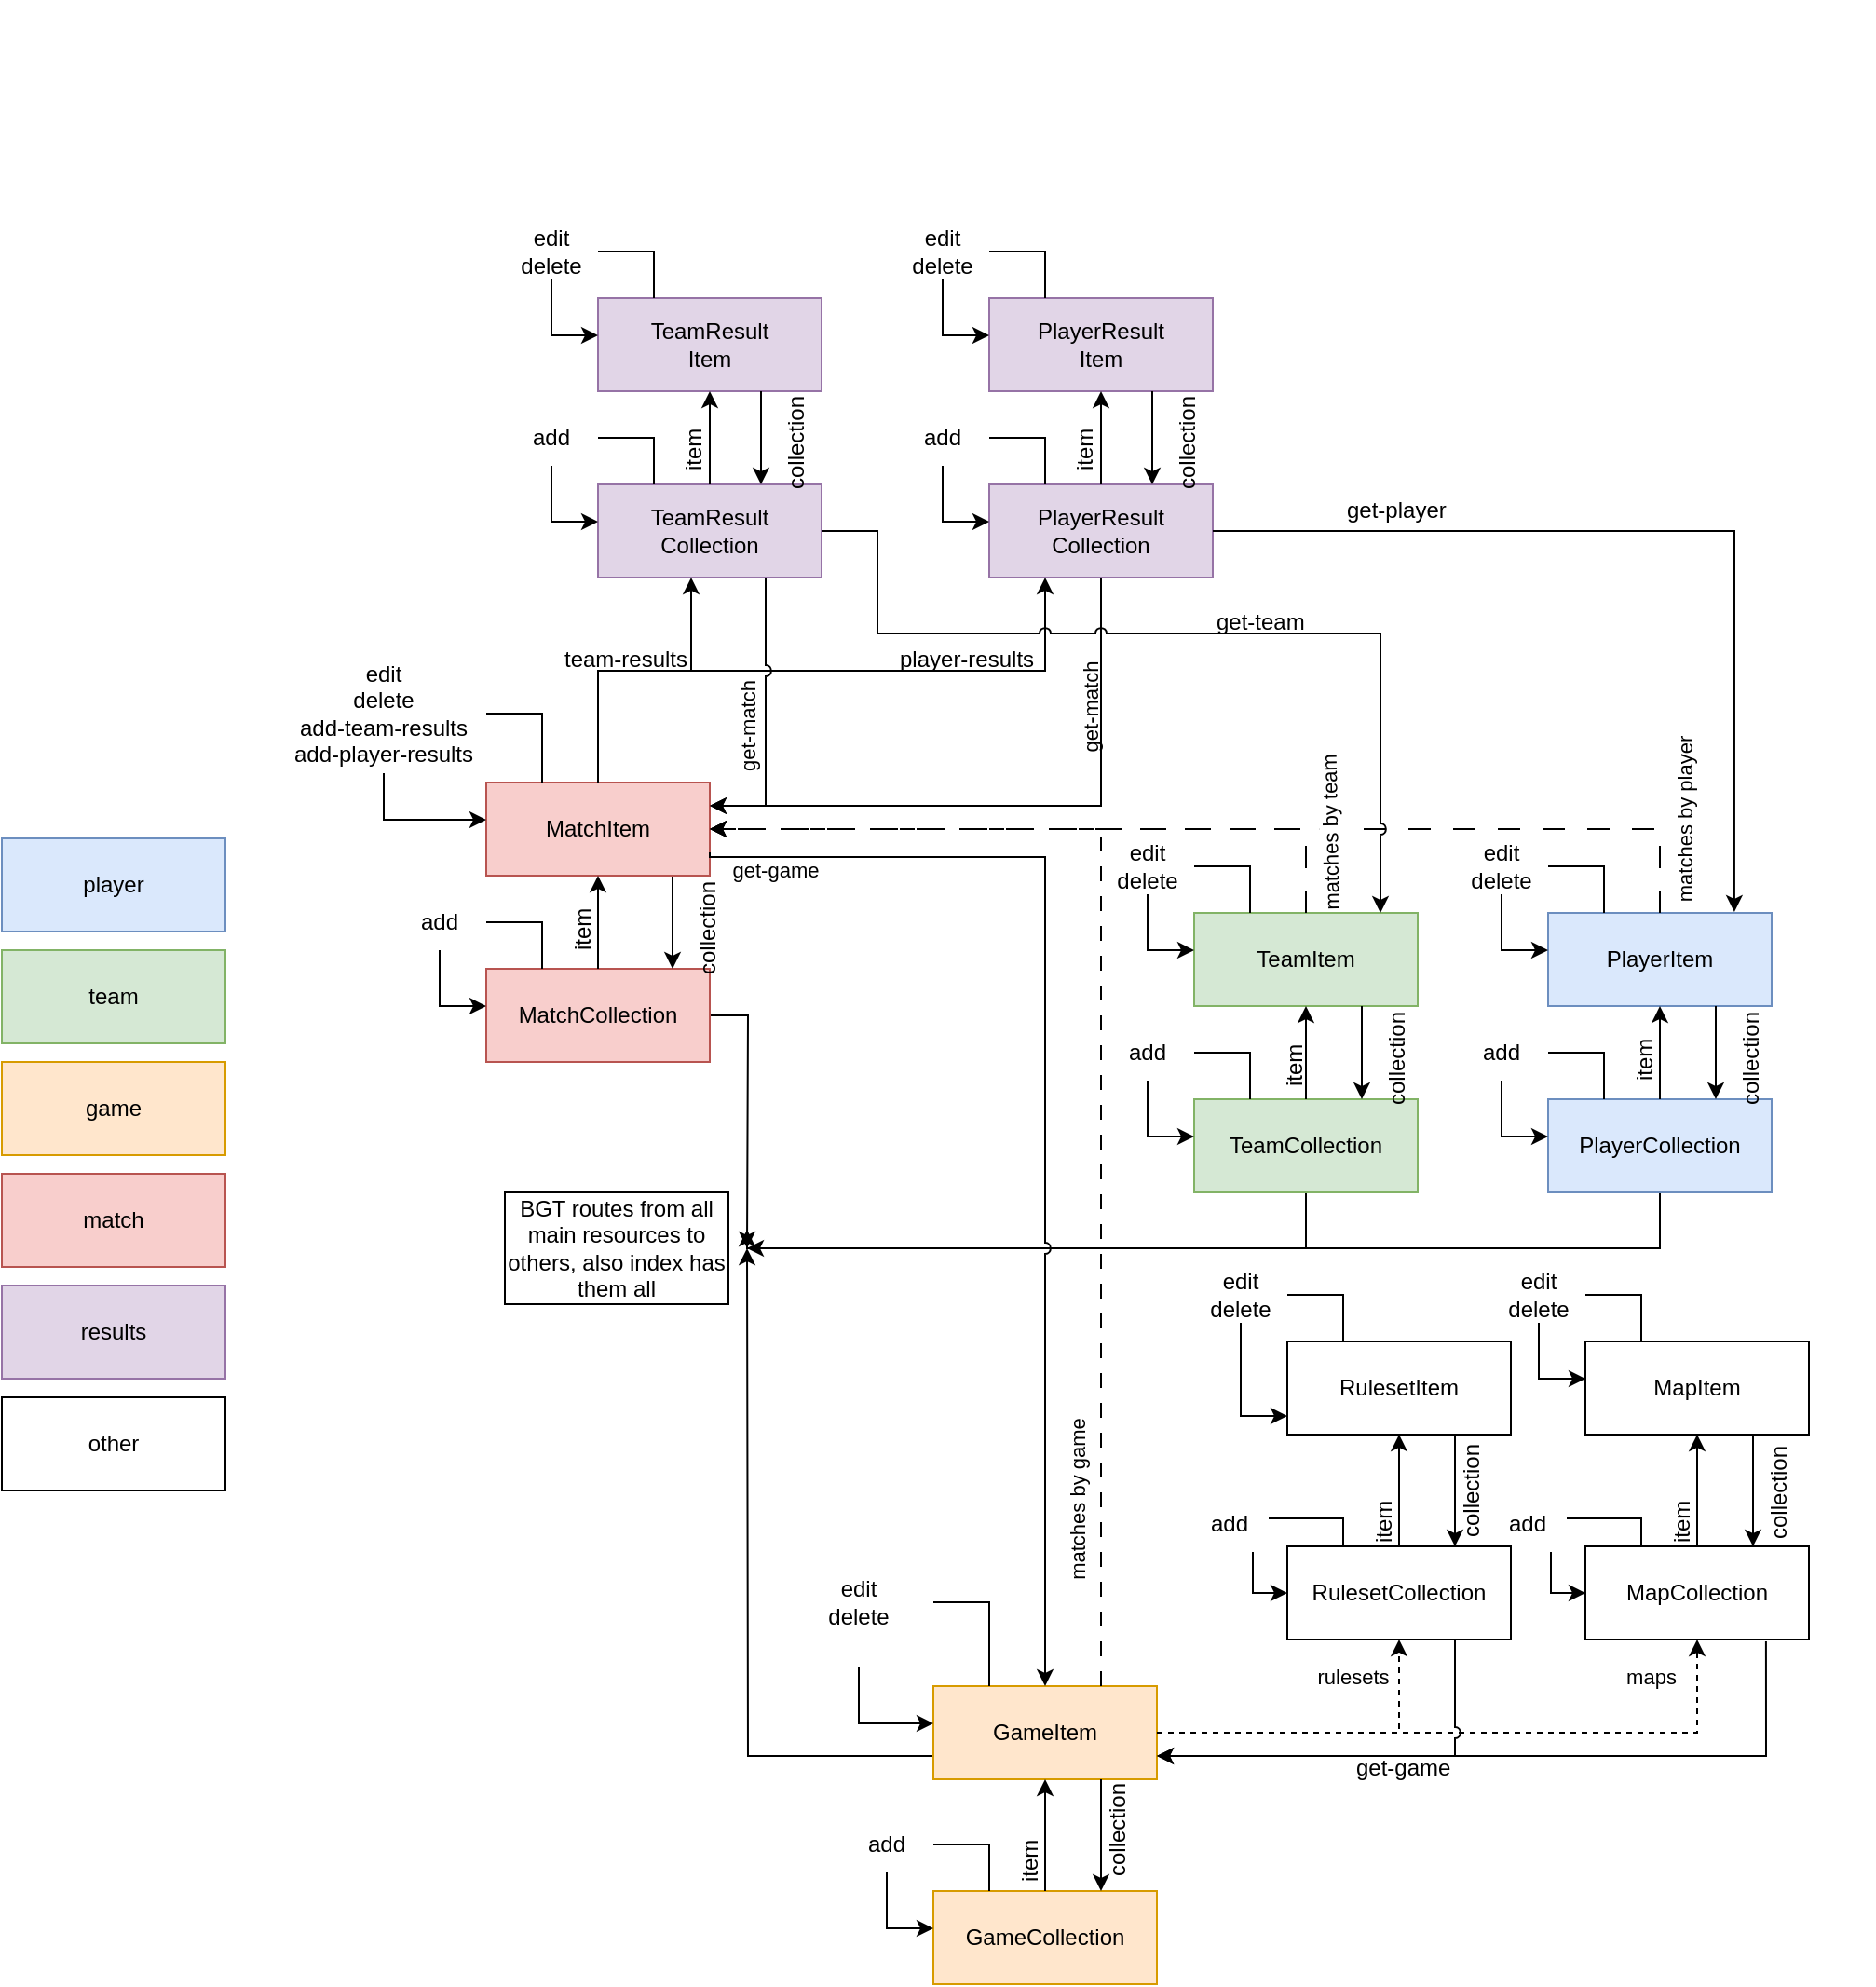 <mxfile version="21.1.1" type="github">
  <diagram name="Page-1" id="58cdce13-f638-feb5-8d6f-7d28b1aa9fa0">
    <mxGraphModel dx="1434" dy="1604" grid="1" gridSize="10" guides="1" tooltips="1" connect="1" arrows="1" fold="1" page="1" pageScale="1" pageWidth="1100" pageHeight="850" background="none" math="0" shadow="0">
      <root>
        <mxCell id="0" />
        <mxCell id="1" parent="0" />
        <mxCell id="dXTx0Du7Se45ZJ5eSAot-1" value="player" style="rounded=0;whiteSpace=wrap;html=1;fillColor=#dae8fc;strokeColor=#6c8ebf;" parent="1" vertex="1">
          <mxGeometry x="40" y="40" width="120" height="50" as="geometry" />
        </mxCell>
        <mxCell id="dXTx0Du7Se45ZJ5eSAot-2" value="team" style="rounded=0;whiteSpace=wrap;html=1;fillColor=#d5e8d4;strokeColor=#82b366;" parent="1" vertex="1">
          <mxGeometry x="40" y="100" width="120" height="50" as="geometry" />
        </mxCell>
        <mxCell id="dXTx0Du7Se45ZJ5eSAot-3" value="match" style="rounded=0;whiteSpace=wrap;html=1;fillColor=#f8cecc;strokeColor=#b85450;" parent="1" vertex="1">
          <mxGeometry x="40" y="220" width="120" height="50" as="geometry" />
        </mxCell>
        <mxCell id="dXTx0Du7Se45ZJ5eSAot-4" value="game" style="rounded=0;whiteSpace=wrap;html=1;fillColor=#ffe6cc;strokeColor=#d79b00;" parent="1" vertex="1">
          <mxGeometry x="40" y="160" width="120" height="50" as="geometry" />
        </mxCell>
        <mxCell id="dXTx0Du7Se45ZJ5eSAot-5" value="results" style="rounded=0;whiteSpace=wrap;html=1;fillColor=#e1d5e7;strokeColor=#9673a6;" parent="1" vertex="1">
          <mxGeometry x="40" y="280" width="120" height="50" as="geometry" />
        </mxCell>
        <mxCell id="sAuv1rMniGw2Tb26CjWJ-1" value="" style="group" parent="1" vertex="1" connectable="0">
          <mxGeometry x="490" y="565" width="200" height="90" as="geometry" />
        </mxCell>
        <mxCell id="dXTx0Du7Se45ZJ5eSAot-6" value="GameCollection" style="rounded=0;whiteSpace=wrap;html=1;fillColor=#ffe6cc;strokeColor=#d79b00;" parent="sAuv1rMniGw2Tb26CjWJ-1" vertex="1">
          <mxGeometry x="50" y="40" width="120" height="50" as="geometry" />
        </mxCell>
        <mxCell id="dXTx0Du7Se45ZJ5eSAot-12" value="" style="edgeStyle=orthogonalEdgeStyle;rounded=0;orthogonalLoop=1;jettySize=auto;html=1;exitX=0.5;exitY=1;exitDx=0;exitDy=0;" parent="sAuv1rMniGw2Tb26CjWJ-1" source="dXTx0Du7Se45ZJ5eSAot-7" edge="1">
          <mxGeometry relative="1" as="geometry">
            <mxPoint x="50" y="60" as="targetPoint" />
            <Array as="points">
              <mxPoint x="30" y="60" />
              <mxPoint x="50" y="60" />
            </Array>
          </mxGeometry>
        </mxCell>
        <mxCell id="dXTx0Du7Se45ZJ5eSAot-7" value="add" style="rounded=0;whiteSpace=wrap;html=1;fillColor=none;strokeColor=none;" parent="sAuv1rMniGw2Tb26CjWJ-1" vertex="1">
          <mxGeometry width="50" height="30" as="geometry" />
        </mxCell>
        <mxCell id="dXTx0Du7Se45ZJ5eSAot-11" style="edgeStyle=orthogonalEdgeStyle;rounded=0;orthogonalLoop=1;jettySize=auto;html=1;exitX=0.25;exitY=0;exitDx=0;exitDy=0;entryX=1;entryY=0.5;entryDx=0;entryDy=0;strokeColor=none;" parent="sAuv1rMniGw2Tb26CjWJ-1" source="dXTx0Du7Se45ZJ5eSAot-6" target="dXTx0Du7Se45ZJ5eSAot-7" edge="1">
          <mxGeometry relative="1" as="geometry">
            <Array as="points">
              <mxPoint x="80" y="10" />
            </Array>
          </mxGeometry>
        </mxCell>
        <mxCell id="dXTx0Du7Se45ZJ5eSAot-14" style="edgeStyle=orthogonalEdgeStyle;rounded=0;orthogonalLoop=1;jettySize=auto;html=1;exitX=0.25;exitY=0;exitDx=0;exitDy=0;entryX=1;entryY=0.5;entryDx=0;entryDy=0;endSize=6;targetPerimeterSpacing=0;endArrow=none;endFill=0;" parent="sAuv1rMniGw2Tb26CjWJ-1" source="dXTx0Du7Se45ZJ5eSAot-6" target="dXTx0Du7Se45ZJ5eSAot-7" edge="1">
          <mxGeometry relative="1" as="geometry">
            <Array as="points">
              <mxPoint x="80" y="15" />
            </Array>
          </mxGeometry>
        </mxCell>
        <mxCell id="O9CNpIonh1CnS6gHtvle-133" value="&lt;div&gt;item&lt;/div&gt;&lt;div&gt;&lt;br&gt;&lt;/div&gt;" style="text;whiteSpace=wrap;html=1;rotation=-90;" parent="sAuv1rMniGw2Tb26CjWJ-1" vertex="1">
          <mxGeometry x="80" y="10" width="35" height="20" as="geometry" />
        </mxCell>
        <mxCell id="O9CNpIonh1CnS6gHtvle-134" value="collection" style="text;whiteSpace=wrap;html=1;rotation=-90;" parent="sAuv1rMniGw2Tb26CjWJ-1" vertex="1">
          <mxGeometry x="110" y="-31" width="90" height="40" as="geometry" />
        </mxCell>
        <mxCell id="sAuv1rMniGw2Tb26CjWJ-3" value="" style="group" parent="1" vertex="1" connectable="0">
          <mxGeometry x="820" y="140" width="170" height="90" as="geometry" />
        </mxCell>
        <mxCell id="xjamWWdNUl-vWAzStR9M-14" style="edgeStyle=orthogonalEdgeStyle;rounded=0;orthogonalLoop=1;jettySize=auto;html=1;" edge="1" parent="sAuv1rMniGw2Tb26CjWJ-3" source="sAuv1rMniGw2Tb26CjWJ-4">
          <mxGeometry relative="1" as="geometry">
            <mxPoint x="-380" y="110" as="targetPoint" />
            <Array as="points">
              <mxPoint x="110" y="120" />
              <mxPoint x="-380" y="120" />
            </Array>
          </mxGeometry>
        </mxCell>
        <mxCell id="sAuv1rMniGw2Tb26CjWJ-4" value="PlayerCollection" style="rounded=0;whiteSpace=wrap;html=1;fillColor=#dae8fc;strokeColor=#6c8ebf;" parent="sAuv1rMniGw2Tb26CjWJ-3" vertex="1">
          <mxGeometry x="50" y="40" width="120" height="50" as="geometry" />
        </mxCell>
        <mxCell id="sAuv1rMniGw2Tb26CjWJ-5" value="" style="edgeStyle=orthogonalEdgeStyle;rounded=0;orthogonalLoop=1;jettySize=auto;html=1;exitX=0.5;exitY=1;exitDx=0;exitDy=0;" parent="sAuv1rMniGw2Tb26CjWJ-3" source="sAuv1rMniGw2Tb26CjWJ-6" edge="1">
          <mxGeometry relative="1" as="geometry">
            <mxPoint x="50" y="60" as="targetPoint" />
            <Array as="points">
              <mxPoint x="30" y="60" />
              <mxPoint x="50" y="60" />
            </Array>
          </mxGeometry>
        </mxCell>
        <mxCell id="sAuv1rMniGw2Tb26CjWJ-6" value="add" style="rounded=0;whiteSpace=wrap;html=1;fillColor=none;strokeColor=none;" parent="sAuv1rMniGw2Tb26CjWJ-3" vertex="1">
          <mxGeometry width="50" height="30" as="geometry" />
        </mxCell>
        <mxCell id="sAuv1rMniGw2Tb26CjWJ-7" style="edgeStyle=orthogonalEdgeStyle;rounded=0;orthogonalLoop=1;jettySize=auto;html=1;exitX=0.25;exitY=0;exitDx=0;exitDy=0;entryX=1;entryY=0.5;entryDx=0;entryDy=0;strokeColor=none;" parent="sAuv1rMniGw2Tb26CjWJ-3" source="sAuv1rMniGw2Tb26CjWJ-4" target="sAuv1rMniGw2Tb26CjWJ-6" edge="1">
          <mxGeometry relative="1" as="geometry">
            <Array as="points">
              <mxPoint x="80" y="10" />
            </Array>
          </mxGeometry>
        </mxCell>
        <mxCell id="sAuv1rMniGw2Tb26CjWJ-8" style="edgeStyle=orthogonalEdgeStyle;rounded=0;orthogonalLoop=1;jettySize=auto;html=1;exitX=0.25;exitY=0;exitDx=0;exitDy=0;entryX=1;entryY=0.5;entryDx=0;entryDy=0;endSize=6;targetPerimeterSpacing=0;endArrow=none;endFill=0;" parent="sAuv1rMniGw2Tb26CjWJ-3" source="sAuv1rMniGw2Tb26CjWJ-4" target="sAuv1rMniGw2Tb26CjWJ-6" edge="1">
          <mxGeometry relative="1" as="geometry">
            <Array as="points">
              <mxPoint x="80" y="15" />
            </Array>
          </mxGeometry>
        </mxCell>
        <mxCell id="O9CNpIonh1CnS6gHtvle-96" value="&lt;div&gt;item&lt;/div&gt;&lt;div&gt;&lt;br&gt;&lt;/div&gt;" style="text;whiteSpace=wrap;html=1;rotation=-90;" parent="sAuv1rMniGw2Tb26CjWJ-3" vertex="1">
          <mxGeometry x="80" y="5" width="35" height="20" as="geometry" />
        </mxCell>
        <mxCell id="sAuv1rMniGw2Tb26CjWJ-9" value="" style="group" parent="1" vertex="1" connectable="0">
          <mxGeometry x="630" y="140" width="170" height="90" as="geometry" />
        </mxCell>
        <mxCell id="xjamWWdNUl-vWAzStR9M-15" style="edgeStyle=orthogonalEdgeStyle;rounded=0;orthogonalLoop=1;jettySize=auto;html=1;" edge="1" parent="sAuv1rMniGw2Tb26CjWJ-9" source="sAuv1rMniGw2Tb26CjWJ-10">
          <mxGeometry relative="1" as="geometry">
            <mxPoint x="-190" y="120" as="targetPoint" />
            <Array as="points">
              <mxPoint x="110" y="120" />
            </Array>
          </mxGeometry>
        </mxCell>
        <mxCell id="sAuv1rMniGw2Tb26CjWJ-10" value="TeamCollection" style="rounded=0;whiteSpace=wrap;html=1;fillColor=#d5e8d4;strokeColor=#82b366;" parent="sAuv1rMniGw2Tb26CjWJ-9" vertex="1">
          <mxGeometry x="50" y="40" width="120" height="50" as="geometry" />
        </mxCell>
        <mxCell id="sAuv1rMniGw2Tb26CjWJ-11" value="" style="edgeStyle=orthogonalEdgeStyle;rounded=0;orthogonalLoop=1;jettySize=auto;html=1;exitX=0.5;exitY=1;exitDx=0;exitDy=0;" parent="sAuv1rMniGw2Tb26CjWJ-9" source="sAuv1rMniGw2Tb26CjWJ-12" edge="1">
          <mxGeometry relative="1" as="geometry">
            <mxPoint x="50" y="60" as="targetPoint" />
            <Array as="points">
              <mxPoint x="30" y="60" />
              <mxPoint x="50" y="60" />
            </Array>
          </mxGeometry>
        </mxCell>
        <mxCell id="sAuv1rMniGw2Tb26CjWJ-12" value="add" style="rounded=0;whiteSpace=wrap;html=1;fillColor=none;strokeColor=none;" parent="sAuv1rMniGw2Tb26CjWJ-9" vertex="1">
          <mxGeometry width="50" height="30" as="geometry" />
        </mxCell>
        <mxCell id="sAuv1rMniGw2Tb26CjWJ-13" style="edgeStyle=orthogonalEdgeStyle;rounded=0;orthogonalLoop=1;jettySize=auto;html=1;exitX=0.25;exitY=0;exitDx=0;exitDy=0;entryX=1;entryY=0.5;entryDx=0;entryDy=0;strokeColor=none;" parent="sAuv1rMniGw2Tb26CjWJ-9" source="sAuv1rMniGw2Tb26CjWJ-10" target="sAuv1rMniGw2Tb26CjWJ-12" edge="1">
          <mxGeometry relative="1" as="geometry">
            <Array as="points">
              <mxPoint x="80" y="10" />
            </Array>
          </mxGeometry>
        </mxCell>
        <mxCell id="sAuv1rMniGw2Tb26CjWJ-14" style="edgeStyle=orthogonalEdgeStyle;rounded=0;orthogonalLoop=1;jettySize=auto;html=1;exitX=0.25;exitY=0;exitDx=0;exitDy=0;entryX=1;entryY=0.5;entryDx=0;entryDy=0;endSize=6;targetPerimeterSpacing=0;endArrow=none;endFill=0;" parent="sAuv1rMniGw2Tb26CjWJ-9" source="sAuv1rMniGw2Tb26CjWJ-10" target="sAuv1rMniGw2Tb26CjWJ-12" edge="1">
          <mxGeometry relative="1" as="geometry">
            <Array as="points">
              <mxPoint x="80" y="15" />
            </Array>
          </mxGeometry>
        </mxCell>
        <mxCell id="O9CNpIonh1CnS6gHtvle-95" value="&lt;div&gt;item&lt;/div&gt;&lt;div&gt;&lt;br&gt;&lt;/div&gt;" style="text;whiteSpace=wrap;html=1;rotation=-90;" parent="sAuv1rMniGw2Tb26CjWJ-9" vertex="1">
          <mxGeometry x="82.5" y="7.5" width="35" height="20" as="geometry" />
        </mxCell>
        <mxCell id="sAuv1rMniGw2Tb26CjWJ-15" value="" style="group" parent="1" vertex="1" connectable="0">
          <mxGeometry x="490" y="455" width="170" height="90" as="geometry" />
        </mxCell>
        <mxCell id="xjamWWdNUl-vWAzStR9M-16" style="edgeStyle=orthogonalEdgeStyle;rounded=0;orthogonalLoop=1;jettySize=auto;html=1;exitX=0;exitY=0.75;exitDx=0;exitDy=0;" edge="1" parent="sAuv1rMniGw2Tb26CjWJ-15" source="sAuv1rMniGw2Tb26CjWJ-16">
          <mxGeometry relative="1" as="geometry">
            <mxPoint x="-50" y="-195" as="targetPoint" />
          </mxGeometry>
        </mxCell>
        <mxCell id="sAuv1rMniGw2Tb26CjWJ-16" value="GameItem" style="rounded=0;whiteSpace=wrap;html=1;fillColor=#ffe6cc;strokeColor=#d79b00;" parent="sAuv1rMniGw2Tb26CjWJ-15" vertex="1">
          <mxGeometry x="50" y="40" width="120" height="50" as="geometry" />
        </mxCell>
        <mxCell id="sAuv1rMniGw2Tb26CjWJ-17" value="" style="edgeStyle=orthogonalEdgeStyle;rounded=0;orthogonalLoop=1;jettySize=auto;html=1;exitX=0.5;exitY=1;exitDx=0;exitDy=0;" parent="sAuv1rMniGw2Tb26CjWJ-15" source="sAuv1rMniGw2Tb26CjWJ-18" edge="1">
          <mxGeometry relative="1" as="geometry">
            <mxPoint x="50" y="60" as="targetPoint" />
            <Array as="points">
              <mxPoint x="30" y="60" />
              <mxPoint x="50" y="60" />
            </Array>
          </mxGeometry>
        </mxCell>
        <mxCell id="sAuv1rMniGw2Tb26CjWJ-18" value="&lt;div&gt;edit&lt;/div&gt;&lt;div&gt;delete&lt;/div&gt;" style="rounded=0;whiteSpace=wrap;html=1;fillColor=none;strokeColor=none;" parent="sAuv1rMniGw2Tb26CjWJ-15" vertex="1">
          <mxGeometry x="-30" y="-40" width="80" height="70" as="geometry" />
        </mxCell>
        <mxCell id="sAuv1rMniGw2Tb26CjWJ-19" style="edgeStyle=orthogonalEdgeStyle;rounded=0;orthogonalLoop=1;jettySize=auto;html=1;exitX=0.25;exitY=0;exitDx=0;exitDy=0;entryX=1;entryY=0.5;entryDx=0;entryDy=0;strokeColor=none;" parent="sAuv1rMniGw2Tb26CjWJ-15" source="sAuv1rMniGw2Tb26CjWJ-16" target="sAuv1rMniGw2Tb26CjWJ-18" edge="1">
          <mxGeometry relative="1" as="geometry">
            <Array as="points">
              <mxPoint x="80" y="10" />
            </Array>
          </mxGeometry>
        </mxCell>
        <mxCell id="sAuv1rMniGw2Tb26CjWJ-20" style="edgeStyle=orthogonalEdgeStyle;rounded=0;orthogonalLoop=1;jettySize=auto;html=1;exitX=0.25;exitY=0;exitDx=0;exitDy=0;entryX=1;entryY=0.5;entryDx=0;entryDy=0;endSize=6;targetPerimeterSpacing=0;endArrow=none;endFill=0;" parent="sAuv1rMniGw2Tb26CjWJ-15" source="sAuv1rMniGw2Tb26CjWJ-16" target="sAuv1rMniGw2Tb26CjWJ-18" edge="1">
          <mxGeometry relative="1" as="geometry">
            <Array as="points">
              <mxPoint x="80" y="-5" />
            </Array>
          </mxGeometry>
        </mxCell>
        <mxCell id="sAuv1rMniGw2Tb26CjWJ-21" style="edgeStyle=orthogonalEdgeStyle;rounded=0;orthogonalLoop=1;jettySize=auto;html=1;" parent="1" source="dXTx0Du7Se45ZJ5eSAot-6" target="sAuv1rMniGw2Tb26CjWJ-16" edge="1">
          <mxGeometry relative="1" as="geometry" />
        </mxCell>
        <mxCell id="sAuv1rMniGw2Tb26CjWJ-22" value="" style="group" parent="1" vertex="1" connectable="0">
          <mxGeometry x="820" y="40" width="170" height="90" as="geometry" />
        </mxCell>
        <mxCell id="sAuv1rMniGw2Tb26CjWJ-23" value="&lt;div&gt;PlayerItem&lt;/div&gt;" style="rounded=0;whiteSpace=wrap;html=1;fillColor=#dae8fc;strokeColor=#6c8ebf;" parent="sAuv1rMniGw2Tb26CjWJ-22" vertex="1">
          <mxGeometry x="50" y="40" width="120" height="50" as="geometry" />
        </mxCell>
        <mxCell id="sAuv1rMniGw2Tb26CjWJ-24" value="" style="edgeStyle=orthogonalEdgeStyle;rounded=0;orthogonalLoop=1;jettySize=auto;html=1;exitX=0.5;exitY=1;exitDx=0;exitDy=0;" parent="sAuv1rMniGw2Tb26CjWJ-22" source="sAuv1rMniGw2Tb26CjWJ-25" edge="1">
          <mxGeometry relative="1" as="geometry">
            <mxPoint x="50" y="60" as="targetPoint" />
            <Array as="points">
              <mxPoint x="30" y="60" />
              <mxPoint x="50" y="60" />
            </Array>
          </mxGeometry>
        </mxCell>
        <mxCell id="sAuv1rMniGw2Tb26CjWJ-25" value="&lt;div&gt;edit&lt;/div&gt;&lt;div&gt;delete&lt;br&gt;&lt;/div&gt;" style="rounded=0;whiteSpace=wrap;html=1;fillColor=none;strokeColor=none;" parent="sAuv1rMniGw2Tb26CjWJ-22" vertex="1">
          <mxGeometry width="50" height="30" as="geometry" />
        </mxCell>
        <mxCell id="sAuv1rMniGw2Tb26CjWJ-26" style="edgeStyle=orthogonalEdgeStyle;rounded=0;orthogonalLoop=1;jettySize=auto;html=1;exitX=0.25;exitY=0;exitDx=0;exitDy=0;entryX=1;entryY=0.5;entryDx=0;entryDy=0;strokeColor=none;" parent="sAuv1rMniGw2Tb26CjWJ-22" source="sAuv1rMniGw2Tb26CjWJ-23" target="sAuv1rMniGw2Tb26CjWJ-25" edge="1">
          <mxGeometry relative="1" as="geometry">
            <Array as="points">
              <mxPoint x="80" y="10" />
            </Array>
          </mxGeometry>
        </mxCell>
        <mxCell id="sAuv1rMniGw2Tb26CjWJ-27" style="edgeStyle=orthogonalEdgeStyle;rounded=0;orthogonalLoop=1;jettySize=auto;html=1;exitX=0.25;exitY=0;exitDx=0;exitDy=0;entryX=1;entryY=0.5;entryDx=0;entryDy=0;endSize=6;targetPerimeterSpacing=0;endArrow=none;endFill=0;" parent="sAuv1rMniGw2Tb26CjWJ-22" source="sAuv1rMniGw2Tb26CjWJ-23" target="sAuv1rMniGw2Tb26CjWJ-25" edge="1">
          <mxGeometry relative="1" as="geometry">
            <Array as="points">
              <mxPoint x="80" y="15" />
            </Array>
          </mxGeometry>
        </mxCell>
        <mxCell id="sAuv1rMniGw2Tb26CjWJ-28" style="edgeStyle=orthogonalEdgeStyle;rounded=0;orthogonalLoop=1;jettySize=auto;html=1;entryX=0.5;entryY=1;entryDx=0;entryDy=0;" parent="1" source="sAuv1rMniGw2Tb26CjWJ-4" target="sAuv1rMniGw2Tb26CjWJ-23" edge="1">
          <mxGeometry relative="1" as="geometry" />
        </mxCell>
        <mxCell id="sAuv1rMniGw2Tb26CjWJ-29" value="other" style="rounded=0;whiteSpace=wrap;html=1;" parent="1" vertex="1">
          <mxGeometry x="40" y="340" width="120" height="50" as="geometry" />
        </mxCell>
        <mxCell id="sAuv1rMniGw2Tb26CjWJ-30" value="" style="group" parent="1" vertex="1" connectable="0">
          <mxGeometry x="630" y="40" width="170" height="90" as="geometry" />
        </mxCell>
        <mxCell id="sAuv1rMniGw2Tb26CjWJ-31" value="&lt;div&gt;TeamItem&lt;/div&gt;" style="rounded=0;whiteSpace=wrap;html=1;fillColor=#d5e8d4;strokeColor=#82b366;" parent="sAuv1rMniGw2Tb26CjWJ-30" vertex="1">
          <mxGeometry x="50" y="40" width="120" height="50" as="geometry" />
        </mxCell>
        <mxCell id="sAuv1rMniGw2Tb26CjWJ-32" value="" style="edgeStyle=orthogonalEdgeStyle;rounded=0;orthogonalLoop=1;jettySize=auto;html=1;exitX=0.5;exitY=1;exitDx=0;exitDy=0;" parent="sAuv1rMniGw2Tb26CjWJ-30" source="sAuv1rMniGw2Tb26CjWJ-33" edge="1">
          <mxGeometry relative="1" as="geometry">
            <mxPoint x="50" y="60" as="targetPoint" />
            <Array as="points">
              <mxPoint x="30" y="60" />
              <mxPoint x="50" y="60" />
            </Array>
          </mxGeometry>
        </mxCell>
        <mxCell id="sAuv1rMniGw2Tb26CjWJ-33" value="&lt;div&gt;edit&lt;/div&gt;&lt;div&gt;delete&lt;br&gt;&lt;/div&gt;" style="rounded=0;whiteSpace=wrap;html=1;fillColor=none;strokeColor=none;" parent="sAuv1rMniGw2Tb26CjWJ-30" vertex="1">
          <mxGeometry width="50" height="30" as="geometry" />
        </mxCell>
        <mxCell id="sAuv1rMniGw2Tb26CjWJ-34" style="edgeStyle=orthogonalEdgeStyle;rounded=0;orthogonalLoop=1;jettySize=auto;html=1;exitX=0.25;exitY=0;exitDx=0;exitDy=0;entryX=1;entryY=0.5;entryDx=0;entryDy=0;strokeColor=none;" parent="sAuv1rMniGw2Tb26CjWJ-30" source="sAuv1rMniGw2Tb26CjWJ-31" target="sAuv1rMniGw2Tb26CjWJ-33" edge="1">
          <mxGeometry relative="1" as="geometry">
            <Array as="points">
              <mxPoint x="80" y="10" />
            </Array>
          </mxGeometry>
        </mxCell>
        <mxCell id="sAuv1rMniGw2Tb26CjWJ-35" style="edgeStyle=orthogonalEdgeStyle;rounded=0;orthogonalLoop=1;jettySize=auto;html=1;exitX=0.25;exitY=0;exitDx=0;exitDy=0;entryX=1;entryY=0.5;entryDx=0;entryDy=0;endSize=6;targetPerimeterSpacing=0;endArrow=none;endFill=0;" parent="sAuv1rMniGw2Tb26CjWJ-30" source="sAuv1rMniGw2Tb26CjWJ-31" target="sAuv1rMniGw2Tb26CjWJ-33" edge="1">
          <mxGeometry relative="1" as="geometry">
            <Array as="points">
              <mxPoint x="80" y="15" />
            </Array>
          </mxGeometry>
        </mxCell>
        <mxCell id="sAuv1rMniGw2Tb26CjWJ-36" style="edgeStyle=orthogonalEdgeStyle;rounded=0;orthogonalLoop=1;jettySize=auto;html=1;" parent="1" source="sAuv1rMniGw2Tb26CjWJ-10" target="sAuv1rMniGw2Tb26CjWJ-31" edge="1">
          <mxGeometry relative="1" as="geometry" />
        </mxCell>
        <mxCell id="sAuv1rMniGw2Tb26CjWJ-46" value="" style="group" parent="1" vertex="1" connectable="0">
          <mxGeometry x="250" y="70" width="220" height="90" as="geometry" />
        </mxCell>
        <mxCell id="xjamWWdNUl-vWAzStR9M-17" style="edgeStyle=orthogonalEdgeStyle;rounded=0;orthogonalLoop=1;jettySize=auto;html=1;" edge="1" parent="sAuv1rMniGw2Tb26CjWJ-46" source="sAuv1rMniGw2Tb26CjWJ-47">
          <mxGeometry relative="1" as="geometry">
            <mxPoint x="190" y="190" as="targetPoint" />
          </mxGeometry>
        </mxCell>
        <mxCell id="sAuv1rMniGw2Tb26CjWJ-47" value="MatchCollection" style="rounded=0;whiteSpace=wrap;html=1;fillColor=#f8cecc;strokeColor=#b85450;" parent="sAuv1rMniGw2Tb26CjWJ-46" vertex="1">
          <mxGeometry x="50" y="40" width="120" height="50" as="geometry" />
        </mxCell>
        <mxCell id="sAuv1rMniGw2Tb26CjWJ-48" value="" style="edgeStyle=orthogonalEdgeStyle;rounded=0;orthogonalLoop=1;jettySize=auto;html=1;exitX=0.5;exitY=1;exitDx=0;exitDy=0;" parent="sAuv1rMniGw2Tb26CjWJ-46" source="sAuv1rMniGw2Tb26CjWJ-49" edge="1">
          <mxGeometry relative="1" as="geometry">
            <mxPoint x="50" y="60" as="targetPoint" />
            <Array as="points">
              <mxPoint x="30" y="60" />
              <mxPoint x="50" y="60" />
            </Array>
          </mxGeometry>
        </mxCell>
        <mxCell id="sAuv1rMniGw2Tb26CjWJ-49" value="add" style="rounded=0;whiteSpace=wrap;html=1;fillColor=none;strokeColor=none;" parent="sAuv1rMniGw2Tb26CjWJ-46" vertex="1">
          <mxGeometry width="50" height="30" as="geometry" />
        </mxCell>
        <mxCell id="sAuv1rMniGw2Tb26CjWJ-50" style="edgeStyle=orthogonalEdgeStyle;rounded=0;orthogonalLoop=1;jettySize=auto;html=1;exitX=0.25;exitY=0;exitDx=0;exitDy=0;entryX=1;entryY=0.5;entryDx=0;entryDy=0;strokeColor=none;" parent="sAuv1rMniGw2Tb26CjWJ-46" source="sAuv1rMniGw2Tb26CjWJ-47" target="sAuv1rMniGw2Tb26CjWJ-49" edge="1">
          <mxGeometry relative="1" as="geometry">
            <Array as="points">
              <mxPoint x="80" y="10" />
            </Array>
          </mxGeometry>
        </mxCell>
        <mxCell id="sAuv1rMniGw2Tb26CjWJ-51" style="edgeStyle=orthogonalEdgeStyle;rounded=0;orthogonalLoop=1;jettySize=auto;html=1;exitX=0.25;exitY=0;exitDx=0;exitDy=0;entryX=1;entryY=0.5;entryDx=0;entryDy=0;endSize=6;targetPerimeterSpacing=0;endArrow=none;endFill=0;" parent="sAuv1rMniGw2Tb26CjWJ-46" source="sAuv1rMniGw2Tb26CjWJ-47" target="sAuv1rMniGw2Tb26CjWJ-49" edge="1">
          <mxGeometry relative="1" as="geometry">
            <Array as="points">
              <mxPoint x="80" y="15" />
            </Array>
          </mxGeometry>
        </mxCell>
        <mxCell id="O9CNpIonh1CnS6gHtvle-109" style="edgeStyle=orthogonalEdgeStyle;rounded=0;orthogonalLoop=1;jettySize=auto;html=1;exitX=0.75;exitY=1;exitDx=0;exitDy=0;" parent="sAuv1rMniGw2Tb26CjWJ-46" edge="1">
          <mxGeometry relative="1" as="geometry">
            <mxPoint x="150" y="-10" as="sourcePoint" />
            <mxPoint x="150" y="40" as="targetPoint" />
          </mxGeometry>
        </mxCell>
        <mxCell id="O9CNpIonh1CnS6gHtvle-110" value="collection" style="text;whiteSpace=wrap;html=1;rotation=-90;" parent="sAuv1rMniGw2Tb26CjWJ-46" vertex="1">
          <mxGeometry x="130" y="-20" width="90" height="40" as="geometry" />
        </mxCell>
        <mxCell id="O9CNpIonh1CnS6gHtvle-111" value="&lt;div&gt;item&lt;/div&gt;&lt;div&gt;&lt;br&gt;&lt;/div&gt;" style="text;whiteSpace=wrap;html=1;rotation=-90;" parent="sAuv1rMniGw2Tb26CjWJ-46" vertex="1">
          <mxGeometry x="80" y="5" width="35" height="20" as="geometry" />
        </mxCell>
        <mxCell id="sAuv1rMniGw2Tb26CjWJ-52" value="" style="group" parent="1" vertex="1" connectable="0">
          <mxGeometry x="250" y="-30" width="170" height="90" as="geometry" />
        </mxCell>
        <mxCell id="sAuv1rMniGw2Tb26CjWJ-53" value="MatchItem" style="rounded=0;whiteSpace=wrap;html=1;fillColor=#f8cecc;strokeColor=#b85450;" parent="sAuv1rMniGw2Tb26CjWJ-52" vertex="1">
          <mxGeometry x="50" y="40" width="120" height="50" as="geometry" />
        </mxCell>
        <mxCell id="sAuv1rMniGw2Tb26CjWJ-54" value="" style="edgeStyle=orthogonalEdgeStyle;rounded=0;orthogonalLoop=1;jettySize=auto;html=1;exitX=0.5;exitY=1;exitDx=0;exitDy=0;" parent="sAuv1rMniGw2Tb26CjWJ-52" source="sAuv1rMniGw2Tb26CjWJ-55" edge="1">
          <mxGeometry relative="1" as="geometry">
            <mxPoint x="50" y="60" as="targetPoint" />
            <Array as="points">
              <mxPoint x="30" y="60" />
              <mxPoint x="50" y="60" />
            </Array>
          </mxGeometry>
        </mxCell>
        <mxCell id="sAuv1rMniGw2Tb26CjWJ-55" value="&lt;div&gt;edit&lt;/div&gt;&lt;div&gt;delete&lt;br&gt;&lt;/div&gt;&lt;div&gt;add-team-results&lt;/div&gt;&lt;div&gt;add-player-results&lt;br&gt;&lt;/div&gt;" style="rounded=0;whiteSpace=wrap;html=1;fillColor=none;strokeColor=none;" parent="sAuv1rMniGw2Tb26CjWJ-52" vertex="1">
          <mxGeometry x="-60" y="-30" width="110" height="65" as="geometry" />
        </mxCell>
        <mxCell id="sAuv1rMniGw2Tb26CjWJ-56" style="edgeStyle=orthogonalEdgeStyle;rounded=0;orthogonalLoop=1;jettySize=auto;html=1;exitX=0.25;exitY=0;exitDx=0;exitDy=0;entryX=1;entryY=0.75;entryDx=0;entryDy=0;strokeColor=none;" parent="sAuv1rMniGw2Tb26CjWJ-52" source="sAuv1rMniGw2Tb26CjWJ-53" target="sAuv1rMniGw2Tb26CjWJ-55" edge="1">
          <mxGeometry relative="1" as="geometry">
            <Array as="points">
              <mxPoint x="80" y="10" />
              <mxPoint x="50" y="10" />
            </Array>
          </mxGeometry>
        </mxCell>
        <mxCell id="sAuv1rMniGw2Tb26CjWJ-57" style="edgeStyle=orthogonalEdgeStyle;rounded=0;orthogonalLoop=1;jettySize=auto;html=1;exitX=0.25;exitY=0;exitDx=0;exitDy=0;entryX=1;entryY=0.5;entryDx=0;entryDy=0;endSize=6;targetPerimeterSpacing=0;endArrow=none;endFill=0;" parent="sAuv1rMniGw2Tb26CjWJ-52" source="sAuv1rMniGw2Tb26CjWJ-53" target="sAuv1rMniGw2Tb26CjWJ-55" edge="1">
          <mxGeometry relative="1" as="geometry">
            <Array as="points">
              <mxPoint x="80" y="3" />
              <mxPoint x="50" y="3" />
            </Array>
          </mxGeometry>
        </mxCell>
        <mxCell id="sAuv1rMniGw2Tb26CjWJ-58" style="edgeStyle=orthogonalEdgeStyle;rounded=0;orthogonalLoop=1;jettySize=auto;html=1;entryX=0.5;entryY=1;entryDx=0;entryDy=0;" parent="1" source="sAuv1rMniGw2Tb26CjWJ-47" target="sAuv1rMniGw2Tb26CjWJ-53" edge="1">
          <mxGeometry relative="1" as="geometry" />
        </mxCell>
        <mxCell id="sAuv1rMniGw2Tb26CjWJ-60" style="edgeStyle=orthogonalEdgeStyle;rounded=0;orthogonalLoop=1;jettySize=auto;html=1;exitX=0.75;exitY=0;exitDx=0;exitDy=0;entryX=1;entryY=0.5;entryDx=0;entryDy=0;dashed=1;dashPattern=8 8;" parent="1" source="sAuv1rMniGw2Tb26CjWJ-16" target="sAuv1rMniGw2Tb26CjWJ-53" edge="1">
          <mxGeometry relative="1" as="geometry">
            <mxPoint x="440" y="290" as="targetPoint" />
          </mxGeometry>
        </mxCell>
        <mxCell id="sAuv1rMniGw2Tb26CjWJ-61" style="edgeStyle=orthogonalEdgeStyle;rounded=0;orthogonalLoop=1;jettySize=auto;html=1;exitX=0.5;exitY=0;exitDx=0;exitDy=0;entryX=1;entryY=0.5;entryDx=0;entryDy=0;dashed=1;dashPattern=12 12;" parent="1" source="sAuv1rMniGw2Tb26CjWJ-31" target="sAuv1rMniGw2Tb26CjWJ-53" edge="1">
          <mxGeometry relative="1" as="geometry">
            <mxPoint x="610" y="275" as="sourcePoint" />
            <mxPoint x="430" y="145" as="targetPoint" />
            <Array as="points">
              <mxPoint x="740" y="35" />
            </Array>
          </mxGeometry>
        </mxCell>
        <mxCell id="sAuv1rMniGw2Tb26CjWJ-62" style="edgeStyle=orthogonalEdgeStyle;rounded=0;orthogonalLoop=1;jettySize=auto;html=1;exitX=0.5;exitY=0;exitDx=0;exitDy=0;entryX=1;entryY=0.5;entryDx=0;entryDy=0;dashed=1;dashPattern=12 12;" parent="1" source="sAuv1rMniGw2Tb26CjWJ-23" target="sAuv1rMniGw2Tb26CjWJ-53" edge="1">
          <mxGeometry relative="1" as="geometry">
            <mxPoint x="750" y="90" as="sourcePoint" />
            <mxPoint x="430" y="145" as="targetPoint" />
            <Array as="points">
              <mxPoint x="930" y="35" />
            </Array>
          </mxGeometry>
        </mxCell>
        <mxCell id="O9CNpIonh1CnS6gHtvle-42" value="matches by player" style="edgeLabel;html=1;align=center;verticalAlign=middle;resizable=0;points=[];rotation=-90;" parent="sAuv1rMniGw2Tb26CjWJ-62" vertex="1" connectable="0">
          <mxGeometry x="-0.503" y="-2" relative="1" as="geometry">
            <mxPoint x="106" y="-3" as="offset" />
          </mxGeometry>
        </mxCell>
        <mxCell id="sAuv1rMniGw2Tb26CjWJ-64" style="edgeStyle=orthogonalEdgeStyle;rounded=0;orthogonalLoop=1;jettySize=auto;html=1;exitX=1;exitY=0.75;exitDx=0;exitDy=0;entryX=0.5;entryY=0;entryDx=0;entryDy=0;jumpStyle=arc;" parent="1" source="sAuv1rMniGw2Tb26CjWJ-53" target="sAuv1rMniGw2Tb26CjWJ-16" edge="1">
          <mxGeometry relative="1" as="geometry">
            <mxPoint x="610" y="275" as="sourcePoint" />
            <mxPoint x="430" y="145" as="targetPoint" />
            <Array as="points">
              <mxPoint x="420" y="50" />
              <mxPoint x="600" y="50" />
            </Array>
          </mxGeometry>
        </mxCell>
        <mxCell id="O9CNpIonh1CnS6gHtvle-14" value="" style="group" parent="1" vertex="1" connectable="0">
          <mxGeometry x="520" y="-190" width="170" height="90" as="geometry" />
        </mxCell>
        <mxCell id="O9CNpIonh1CnS6gHtvle-15" value="&lt;div&gt;PlayerResult&lt;/div&gt;&lt;div&gt;Collection&lt;/div&gt;" style="rounded=0;whiteSpace=wrap;html=1;fillColor=#e1d5e7;strokeColor=#9673a6;" parent="O9CNpIonh1CnS6gHtvle-14" vertex="1">
          <mxGeometry x="50" y="40" width="120" height="50" as="geometry" />
        </mxCell>
        <mxCell id="O9CNpIonh1CnS6gHtvle-16" value="" style="edgeStyle=orthogonalEdgeStyle;rounded=0;orthogonalLoop=1;jettySize=auto;html=1;exitX=0.5;exitY=1;exitDx=0;exitDy=0;" parent="O9CNpIonh1CnS6gHtvle-14" source="O9CNpIonh1CnS6gHtvle-17" edge="1">
          <mxGeometry relative="1" as="geometry">
            <mxPoint x="50" y="60" as="targetPoint" />
            <Array as="points">
              <mxPoint x="30" y="60" />
              <mxPoint x="50" y="60" />
            </Array>
          </mxGeometry>
        </mxCell>
        <mxCell id="O9CNpIonh1CnS6gHtvle-17" value="add" style="rounded=0;whiteSpace=wrap;html=1;fillColor=none;strokeColor=none;" parent="O9CNpIonh1CnS6gHtvle-14" vertex="1">
          <mxGeometry width="50" height="30" as="geometry" />
        </mxCell>
        <mxCell id="O9CNpIonh1CnS6gHtvle-18" style="edgeStyle=orthogonalEdgeStyle;rounded=0;orthogonalLoop=1;jettySize=auto;html=1;exitX=0.25;exitY=0;exitDx=0;exitDy=0;entryX=1;entryY=0.5;entryDx=0;entryDy=0;strokeColor=none;" parent="O9CNpIonh1CnS6gHtvle-14" source="O9CNpIonh1CnS6gHtvle-15" target="O9CNpIonh1CnS6gHtvle-17" edge="1">
          <mxGeometry relative="1" as="geometry">
            <Array as="points">
              <mxPoint x="80" y="10" />
            </Array>
          </mxGeometry>
        </mxCell>
        <mxCell id="O9CNpIonh1CnS6gHtvle-19" style="edgeStyle=orthogonalEdgeStyle;rounded=0;orthogonalLoop=1;jettySize=auto;html=1;exitX=0.25;exitY=0;exitDx=0;exitDy=0;entryX=1;entryY=0.5;entryDx=0;entryDy=0;endSize=6;targetPerimeterSpacing=0;endArrow=none;endFill=0;" parent="O9CNpIonh1CnS6gHtvle-14" source="O9CNpIonh1CnS6gHtvle-15" target="O9CNpIonh1CnS6gHtvle-17" edge="1">
          <mxGeometry relative="1" as="geometry">
            <Array as="points">
              <mxPoint x="80" y="15" />
            </Array>
          </mxGeometry>
        </mxCell>
        <mxCell id="O9CNpIonh1CnS6gHtvle-20" value="" style="group" parent="1" vertex="1" connectable="0">
          <mxGeometry x="520" y="-290" width="207.5" height="127.5" as="geometry" />
        </mxCell>
        <mxCell id="O9CNpIonh1CnS6gHtvle-21" value="&lt;div&gt;PlayerResult&lt;/div&gt;&lt;div&gt;Item&lt;/div&gt;" style="rounded=0;whiteSpace=wrap;html=1;fillColor=#e1d5e7;strokeColor=#9673a6;" parent="O9CNpIonh1CnS6gHtvle-20" vertex="1">
          <mxGeometry x="50" y="40" width="120" height="50" as="geometry" />
        </mxCell>
        <mxCell id="O9CNpIonh1CnS6gHtvle-22" value="" style="edgeStyle=orthogonalEdgeStyle;rounded=0;orthogonalLoop=1;jettySize=auto;html=1;exitX=0.5;exitY=1;exitDx=0;exitDy=0;" parent="O9CNpIonh1CnS6gHtvle-20" source="O9CNpIonh1CnS6gHtvle-23" edge="1">
          <mxGeometry relative="1" as="geometry">
            <mxPoint x="50" y="60" as="targetPoint" />
            <Array as="points">
              <mxPoint x="30" y="60" />
              <mxPoint x="50" y="60" />
            </Array>
          </mxGeometry>
        </mxCell>
        <mxCell id="O9CNpIonh1CnS6gHtvle-23" value="&lt;div&gt;edit&lt;/div&gt;&lt;div&gt;delete&lt;br&gt;&lt;/div&gt;" style="rounded=0;whiteSpace=wrap;html=1;fillColor=none;strokeColor=none;" parent="O9CNpIonh1CnS6gHtvle-20" vertex="1">
          <mxGeometry width="50" height="30" as="geometry" />
        </mxCell>
        <mxCell id="O9CNpIonh1CnS6gHtvle-24" style="edgeStyle=orthogonalEdgeStyle;rounded=0;orthogonalLoop=1;jettySize=auto;html=1;exitX=0.25;exitY=0;exitDx=0;exitDy=0;entryX=1;entryY=0.5;entryDx=0;entryDy=0;strokeColor=none;" parent="O9CNpIonh1CnS6gHtvle-20" source="O9CNpIonh1CnS6gHtvle-21" target="O9CNpIonh1CnS6gHtvle-23" edge="1">
          <mxGeometry relative="1" as="geometry">
            <Array as="points">
              <mxPoint x="80" y="10" />
            </Array>
          </mxGeometry>
        </mxCell>
        <mxCell id="O9CNpIonh1CnS6gHtvle-25" style="edgeStyle=orthogonalEdgeStyle;rounded=0;orthogonalLoop=1;jettySize=auto;html=1;exitX=0.25;exitY=0;exitDx=0;exitDy=0;entryX=1;entryY=0.5;entryDx=0;entryDy=0;endSize=6;targetPerimeterSpacing=0;endArrow=none;endFill=0;" parent="O9CNpIonh1CnS6gHtvle-20" source="O9CNpIonh1CnS6gHtvle-21" target="O9CNpIonh1CnS6gHtvle-23" edge="1">
          <mxGeometry relative="1" as="geometry">
            <Array as="points">
              <mxPoint x="80" y="15" />
            </Array>
          </mxGeometry>
        </mxCell>
        <mxCell id="O9CNpIonh1CnS6gHtvle-116" value="&lt;div&gt;item&lt;/div&gt;&lt;div&gt;&lt;br&gt;&lt;/div&gt;" style="text;whiteSpace=wrap;html=1;rotation=-90;" parent="O9CNpIonh1CnS6gHtvle-20" vertex="1">
          <mxGeometry x="80" y="107.5" width="35" height="20" as="geometry" />
        </mxCell>
        <mxCell id="O9CNpIonh1CnS6gHtvle-117" style="edgeStyle=orthogonalEdgeStyle;rounded=0;orthogonalLoop=1;jettySize=auto;html=1;exitX=0.75;exitY=1;exitDx=0;exitDy=0;" parent="O9CNpIonh1CnS6gHtvle-20" edge="1">
          <mxGeometry relative="1" as="geometry">
            <mxPoint x="137.5" y="90" as="sourcePoint" />
            <mxPoint x="137.5" y="140" as="targetPoint" />
          </mxGeometry>
        </mxCell>
        <mxCell id="O9CNpIonh1CnS6gHtvle-118" value="collection" style="text;whiteSpace=wrap;html=1;rotation=-90;" parent="O9CNpIonh1CnS6gHtvle-20" vertex="1">
          <mxGeometry x="117.5" y="80" width="90" height="40" as="geometry" />
        </mxCell>
        <mxCell id="O9CNpIonh1CnS6gHtvle-26" style="edgeStyle=orthogonalEdgeStyle;rounded=0;orthogonalLoop=1;jettySize=auto;html=1;entryX=0.5;entryY=1;entryDx=0;entryDy=0;" parent="1" source="O9CNpIonh1CnS6gHtvle-15" target="O9CNpIonh1CnS6gHtvle-21" edge="1">
          <mxGeometry relative="1" as="geometry" />
        </mxCell>
        <mxCell id="O9CNpIonh1CnS6gHtvle-27" value="" style="group" parent="1" vertex="1" connectable="0">
          <mxGeometry x="310" y="-190" width="170" height="90" as="geometry" />
        </mxCell>
        <mxCell id="O9CNpIonh1CnS6gHtvle-28" value="&lt;div&gt;TeamResult&lt;/div&gt;&lt;div&gt;Collection&lt;br&gt;&lt;/div&gt;" style="rounded=0;whiteSpace=wrap;html=1;fillColor=#e1d5e7;strokeColor=#9673a6;" parent="O9CNpIonh1CnS6gHtvle-27" vertex="1">
          <mxGeometry x="50" y="40" width="120" height="50" as="geometry" />
        </mxCell>
        <mxCell id="O9CNpIonh1CnS6gHtvle-29" value="" style="edgeStyle=orthogonalEdgeStyle;rounded=0;orthogonalLoop=1;jettySize=auto;html=1;exitX=0.5;exitY=1;exitDx=0;exitDy=0;" parent="O9CNpIonh1CnS6gHtvle-27" source="O9CNpIonh1CnS6gHtvle-30" edge="1">
          <mxGeometry relative="1" as="geometry">
            <mxPoint x="50" y="60" as="targetPoint" />
            <Array as="points">
              <mxPoint x="30" y="60" />
              <mxPoint x="50" y="60" />
            </Array>
          </mxGeometry>
        </mxCell>
        <mxCell id="O9CNpIonh1CnS6gHtvle-30" value="add" style="rounded=0;whiteSpace=wrap;html=1;fillColor=none;strokeColor=none;" parent="O9CNpIonh1CnS6gHtvle-27" vertex="1">
          <mxGeometry width="50" height="30" as="geometry" />
        </mxCell>
        <mxCell id="O9CNpIonh1CnS6gHtvle-31" style="edgeStyle=orthogonalEdgeStyle;rounded=0;orthogonalLoop=1;jettySize=auto;html=1;exitX=0.25;exitY=0;exitDx=0;exitDy=0;entryX=1;entryY=0.5;entryDx=0;entryDy=0;strokeColor=none;" parent="O9CNpIonh1CnS6gHtvle-27" source="O9CNpIonh1CnS6gHtvle-28" target="O9CNpIonh1CnS6gHtvle-30" edge="1">
          <mxGeometry relative="1" as="geometry">
            <Array as="points">
              <mxPoint x="80" y="10" />
            </Array>
          </mxGeometry>
        </mxCell>
        <mxCell id="O9CNpIonh1CnS6gHtvle-32" style="edgeStyle=orthogonalEdgeStyle;rounded=0;orthogonalLoop=1;jettySize=auto;html=1;exitX=0.25;exitY=0;exitDx=0;exitDy=0;entryX=1;entryY=0.5;entryDx=0;entryDy=0;endSize=6;targetPerimeterSpacing=0;endArrow=none;endFill=0;" parent="O9CNpIonh1CnS6gHtvle-27" source="O9CNpIonh1CnS6gHtvle-28" target="O9CNpIonh1CnS6gHtvle-30" edge="1">
          <mxGeometry relative="1" as="geometry">
            <Array as="points">
              <mxPoint x="80" y="15" />
            </Array>
          </mxGeometry>
        </mxCell>
        <mxCell id="O9CNpIonh1CnS6gHtvle-33" value="" style="group" parent="1" vertex="1" connectable="0">
          <mxGeometry x="310" y="-290" width="207.5" height="127.5" as="geometry" />
        </mxCell>
        <mxCell id="O9CNpIonh1CnS6gHtvle-34" value="&lt;div&gt;TeamResult&lt;/div&gt;&lt;div&gt;Item&lt;br&gt;&lt;/div&gt;" style="rounded=0;whiteSpace=wrap;html=1;fillColor=#e1d5e7;strokeColor=#9673a6;" parent="O9CNpIonh1CnS6gHtvle-33" vertex="1">
          <mxGeometry x="50" y="40" width="120" height="50" as="geometry" />
        </mxCell>
        <mxCell id="O9CNpIonh1CnS6gHtvle-35" value="" style="edgeStyle=orthogonalEdgeStyle;rounded=0;orthogonalLoop=1;jettySize=auto;html=1;exitX=0.5;exitY=1;exitDx=0;exitDy=0;" parent="O9CNpIonh1CnS6gHtvle-33" source="O9CNpIonh1CnS6gHtvle-36" edge="1">
          <mxGeometry relative="1" as="geometry">
            <mxPoint x="50" y="60" as="targetPoint" />
            <Array as="points">
              <mxPoint x="30" y="60" />
              <mxPoint x="50" y="60" />
            </Array>
          </mxGeometry>
        </mxCell>
        <mxCell id="O9CNpIonh1CnS6gHtvle-36" value="&lt;div&gt;edit&lt;/div&gt;&lt;div&gt;delete&lt;br&gt;&lt;/div&gt;" style="rounded=0;whiteSpace=wrap;html=1;fillColor=none;strokeColor=none;" parent="O9CNpIonh1CnS6gHtvle-33" vertex="1">
          <mxGeometry width="50" height="30" as="geometry" />
        </mxCell>
        <mxCell id="O9CNpIonh1CnS6gHtvle-37" style="edgeStyle=orthogonalEdgeStyle;rounded=0;orthogonalLoop=1;jettySize=auto;html=1;exitX=0.25;exitY=0;exitDx=0;exitDy=0;entryX=1;entryY=0.5;entryDx=0;entryDy=0;strokeColor=none;" parent="O9CNpIonh1CnS6gHtvle-33" source="O9CNpIonh1CnS6gHtvle-34" target="O9CNpIonh1CnS6gHtvle-36" edge="1">
          <mxGeometry relative="1" as="geometry">
            <Array as="points">
              <mxPoint x="80" y="10" />
            </Array>
          </mxGeometry>
        </mxCell>
        <mxCell id="O9CNpIonh1CnS6gHtvle-38" style="edgeStyle=orthogonalEdgeStyle;rounded=0;orthogonalLoop=1;jettySize=auto;html=1;exitX=0.25;exitY=0;exitDx=0;exitDy=0;entryX=1;entryY=0.5;entryDx=0;entryDy=0;endSize=6;targetPerimeterSpacing=0;endArrow=none;endFill=0;" parent="O9CNpIonh1CnS6gHtvle-33" source="O9CNpIonh1CnS6gHtvle-34" target="O9CNpIonh1CnS6gHtvle-36" edge="1">
          <mxGeometry relative="1" as="geometry">
            <Array as="points">
              <mxPoint x="80" y="15" />
            </Array>
          </mxGeometry>
        </mxCell>
        <mxCell id="O9CNpIonh1CnS6gHtvle-119" value="&lt;div&gt;item&lt;/div&gt;&lt;div&gt;&lt;br&gt;&lt;/div&gt;" style="text;whiteSpace=wrap;html=1;rotation=-90;" parent="O9CNpIonh1CnS6gHtvle-33" vertex="1">
          <mxGeometry x="80" y="107.5" width="35" height="20" as="geometry" />
        </mxCell>
        <mxCell id="O9CNpIonh1CnS6gHtvle-120" style="edgeStyle=orthogonalEdgeStyle;rounded=0;orthogonalLoop=1;jettySize=auto;html=1;exitX=0.75;exitY=1;exitDx=0;exitDy=0;" parent="O9CNpIonh1CnS6gHtvle-33" edge="1">
          <mxGeometry relative="1" as="geometry">
            <mxPoint x="137.5" y="90" as="sourcePoint" />
            <mxPoint x="137.5" y="140" as="targetPoint" />
          </mxGeometry>
        </mxCell>
        <mxCell id="O9CNpIonh1CnS6gHtvle-121" value="collection" style="text;whiteSpace=wrap;html=1;rotation=-90;" parent="O9CNpIonh1CnS6gHtvle-33" vertex="1">
          <mxGeometry x="117.5" y="80" width="90" height="40" as="geometry" />
        </mxCell>
        <mxCell id="O9CNpIonh1CnS6gHtvle-39" style="edgeStyle=orthogonalEdgeStyle;rounded=0;orthogonalLoop=1;jettySize=auto;html=1;entryX=0.5;entryY=1;entryDx=0;entryDy=0;" parent="1" source="O9CNpIonh1CnS6gHtvle-28" target="O9CNpIonh1CnS6gHtvle-34" edge="1">
          <mxGeometry relative="1" as="geometry" />
        </mxCell>
        <mxCell id="O9CNpIonh1CnS6gHtvle-40" style="edgeStyle=orthogonalEdgeStyle;rounded=0;orthogonalLoop=1;jettySize=auto;html=1;" parent="1" source="sAuv1rMniGw2Tb26CjWJ-53" edge="1">
          <mxGeometry relative="1" as="geometry">
            <mxPoint x="410" y="-100" as="targetPoint" />
            <Array as="points">
              <mxPoint x="360" y="-50" />
              <mxPoint x="410" y="-50" />
              <mxPoint x="410" y="-100" />
            </Array>
          </mxGeometry>
        </mxCell>
        <mxCell id="O9CNpIonh1CnS6gHtvle-41" style="edgeStyle=orthogonalEdgeStyle;rounded=0;orthogonalLoop=1;jettySize=auto;html=1;entryX=0.25;entryY=1;entryDx=0;entryDy=0;" parent="1" source="O9CNpIonh1CnS6gHtvle-112" target="O9CNpIonh1CnS6gHtvle-15" edge="1">
          <mxGeometry relative="1" as="geometry">
            <mxPoint x="360" y="10" as="sourcePoint" />
            <Array as="points">
              <mxPoint x="360" y="-50" />
              <mxPoint x="600" y="-50" />
            </Array>
          </mxGeometry>
        </mxCell>
        <mxCell id="O9CNpIonh1CnS6gHtvle-43" value="matches by team" style="edgeLabel;html=1;align=center;verticalAlign=middle;resizable=0;points=[];rotation=-91;" parent="1" vertex="1" connectable="0">
          <mxGeometry x="760" y="-410" as="geometry">
            <mxPoint x="-447" y="-15" as="offset" />
          </mxGeometry>
        </mxCell>
        <mxCell id="O9CNpIonh1CnS6gHtvle-44" value="matches by game" style="edgeLabel;html=1;align=center;verticalAlign=middle;resizable=0;points=[];rotation=-90;" parent="1" vertex="1" connectable="0">
          <mxGeometry x="590" y="390" as="geometry">
            <mxPoint x="-5.0" y="27" as="offset" />
          </mxGeometry>
        </mxCell>
        <mxCell id="O9CNpIonh1CnS6gHtvle-50" value="" style="group" parent="1" vertex="1" connectable="0">
          <mxGeometry x="840" y="380" width="205" height="90" as="geometry" />
        </mxCell>
        <mxCell id="O9CNpIonh1CnS6gHtvle-51" value="MapCollection" style="rounded=0;whiteSpace=wrap;html=1;" parent="O9CNpIonh1CnS6gHtvle-50" vertex="1">
          <mxGeometry x="50" y="40" width="120" height="50" as="geometry" />
        </mxCell>
        <mxCell id="O9CNpIonh1CnS6gHtvle-54" style="edgeStyle=orthogonalEdgeStyle;rounded=0;orthogonalLoop=1;jettySize=auto;html=1;exitX=0.25;exitY=0;exitDx=0;exitDy=0;entryX=1;entryY=0.5;entryDx=0;entryDy=0;strokeColor=none;" parent="O9CNpIonh1CnS6gHtvle-50" source="O9CNpIonh1CnS6gHtvle-51" edge="1">
          <mxGeometry relative="1" as="geometry">
            <Array as="points">
              <mxPoint x="80" y="10" />
            </Array>
            <mxPoint x="50" y="15" as="targetPoint" />
          </mxGeometry>
        </mxCell>
        <mxCell id="O9CNpIonh1CnS6gHtvle-66" value="add" style="rounded=0;whiteSpace=wrap;html=1;fillColor=none;strokeColor=none;" parent="O9CNpIonh1CnS6gHtvle-50" vertex="1">
          <mxGeometry x="-6" y="13" width="50" height="30" as="geometry" />
        </mxCell>
        <mxCell id="O9CNpIonh1CnS6gHtvle-67" value="" style="edgeStyle=orthogonalEdgeStyle;rounded=0;orthogonalLoop=1;jettySize=auto;html=1;exitX=0.75;exitY=1;exitDx=0;exitDy=0;entryX=0;entryY=0.5;entryDx=0;entryDy=0;" parent="O9CNpIonh1CnS6gHtvle-50" source="O9CNpIonh1CnS6gHtvle-66" target="O9CNpIonh1CnS6gHtvle-51" edge="1">
          <mxGeometry relative="1" as="geometry">
            <mxPoint x="40" y="70" as="targetPoint" />
            <Array as="points">
              <mxPoint x="32" y="65" />
            </Array>
            <mxPoint x="15" y="40" as="sourcePoint" />
          </mxGeometry>
        </mxCell>
        <mxCell id="O9CNpIonh1CnS6gHtvle-69" style="edgeStyle=orthogonalEdgeStyle;rounded=0;orthogonalLoop=1;jettySize=auto;html=1;exitX=0.25;exitY=0;exitDx=0;exitDy=0;entryX=1;entryY=0.5;entryDx=0;entryDy=0;strokeColor=none;" parent="O9CNpIonh1CnS6gHtvle-50" edge="1">
          <mxGeometry relative="1" as="geometry">
            <Array as="points">
              <mxPoint x="70" y="20" />
            </Array>
            <mxPoint x="70" y="50" as="sourcePoint" />
            <mxPoint x="40" y="25" as="targetPoint" />
          </mxGeometry>
        </mxCell>
        <mxCell id="O9CNpIonh1CnS6gHtvle-70" style="edgeStyle=orthogonalEdgeStyle;rounded=0;orthogonalLoop=1;jettySize=auto;html=1;exitX=0.25;exitY=0;exitDx=0;exitDy=0;entryX=1;entryY=0.5;entryDx=0;entryDy=0;endSize=6;targetPerimeterSpacing=0;endArrow=none;endFill=0;" parent="O9CNpIonh1CnS6gHtvle-50" source="O9CNpIonh1CnS6gHtvle-51" edge="1">
          <mxGeometry relative="1" as="geometry">
            <Array as="points">
              <mxPoint x="80" y="25" />
            </Array>
            <mxPoint x="70" y="50" as="sourcePoint" />
            <mxPoint x="40" y="25" as="targetPoint" />
          </mxGeometry>
        </mxCell>
        <mxCell id="O9CNpIonh1CnS6gHtvle-98" value="&lt;div&gt;item&lt;/div&gt;&lt;div&gt;&lt;br&gt;&lt;/div&gt;" style="text;whiteSpace=wrap;html=1;rotation=-90;" parent="O9CNpIonh1CnS6gHtvle-50" vertex="1">
          <mxGeometry x="80" y="13" width="35" height="20" as="geometry" />
        </mxCell>
        <mxCell id="O9CNpIonh1CnS6gHtvle-101" value="collection" style="text;whiteSpace=wrap;html=1;rotation=-90;" parent="O9CNpIonh1CnS6gHtvle-50" vertex="1">
          <mxGeometry x="115" y="-27" width="90" height="40" as="geometry" />
        </mxCell>
        <mxCell id="O9CNpIonh1CnS6gHtvle-56" value="" style="group" parent="1" vertex="1" connectable="0">
          <mxGeometry x="840" y="270" width="170" height="90" as="geometry" />
        </mxCell>
        <mxCell id="O9CNpIonh1CnS6gHtvle-57" value="MapItem" style="rounded=0;whiteSpace=wrap;html=1;" parent="O9CNpIonh1CnS6gHtvle-56" vertex="1">
          <mxGeometry x="50" y="40" width="120" height="50" as="geometry" />
        </mxCell>
        <mxCell id="O9CNpIonh1CnS6gHtvle-58" value="" style="edgeStyle=orthogonalEdgeStyle;rounded=0;orthogonalLoop=1;jettySize=auto;html=1;exitX=0.5;exitY=1;exitDx=0;exitDy=0;" parent="O9CNpIonh1CnS6gHtvle-56" source="O9CNpIonh1CnS6gHtvle-59" edge="1">
          <mxGeometry relative="1" as="geometry">
            <mxPoint x="50" y="60" as="targetPoint" />
            <Array as="points">
              <mxPoint x="30" y="60" />
              <mxPoint x="50" y="60" />
            </Array>
          </mxGeometry>
        </mxCell>
        <mxCell id="O9CNpIonh1CnS6gHtvle-59" value="&lt;div&gt;edit&lt;/div&gt;&lt;div&gt;delete&lt;br&gt;&lt;/div&gt;" style="rounded=0;whiteSpace=wrap;html=1;fillColor=none;strokeColor=none;" parent="O9CNpIonh1CnS6gHtvle-56" vertex="1">
          <mxGeometry width="50" height="30" as="geometry" />
        </mxCell>
        <mxCell id="O9CNpIonh1CnS6gHtvle-60" style="edgeStyle=orthogonalEdgeStyle;rounded=0;orthogonalLoop=1;jettySize=auto;html=1;exitX=0.25;exitY=0;exitDx=0;exitDy=0;entryX=1;entryY=0.5;entryDx=0;entryDy=0;strokeColor=none;" parent="O9CNpIonh1CnS6gHtvle-56" source="O9CNpIonh1CnS6gHtvle-57" target="O9CNpIonh1CnS6gHtvle-59" edge="1">
          <mxGeometry relative="1" as="geometry">
            <Array as="points">
              <mxPoint x="80" y="10" />
            </Array>
          </mxGeometry>
        </mxCell>
        <mxCell id="O9CNpIonh1CnS6gHtvle-61" style="edgeStyle=orthogonalEdgeStyle;rounded=0;orthogonalLoop=1;jettySize=auto;html=1;exitX=0.25;exitY=0;exitDx=0;exitDy=0;entryX=1;entryY=0.5;entryDx=0;entryDy=0;endSize=6;targetPerimeterSpacing=0;endArrow=none;endFill=0;" parent="O9CNpIonh1CnS6gHtvle-56" source="O9CNpIonh1CnS6gHtvle-57" target="O9CNpIonh1CnS6gHtvle-59" edge="1">
          <mxGeometry relative="1" as="geometry">
            <Array as="points">
              <mxPoint x="80" y="15" />
            </Array>
          </mxGeometry>
        </mxCell>
        <mxCell id="O9CNpIonh1CnS6gHtvle-62" style="edgeStyle=orthogonalEdgeStyle;rounded=0;orthogonalLoop=1;jettySize=auto;html=1;entryX=0.5;entryY=1;entryDx=0;entryDy=0;" parent="1" source="O9CNpIonh1CnS6gHtvle-51" target="O9CNpIonh1CnS6gHtvle-57" edge="1">
          <mxGeometry relative="1" as="geometry" />
        </mxCell>
        <mxCell id="O9CNpIonh1CnS6gHtvle-73" value="" style="group" parent="1" vertex="1" connectable="0">
          <mxGeometry x="680" y="380" width="205" height="90" as="geometry" />
        </mxCell>
        <mxCell id="O9CNpIonh1CnS6gHtvle-74" value="RulesetCollection" style="rounded=0;whiteSpace=wrap;html=1;" parent="O9CNpIonh1CnS6gHtvle-73" vertex="1">
          <mxGeometry x="50" y="40" width="120" height="50" as="geometry" />
        </mxCell>
        <mxCell id="O9CNpIonh1CnS6gHtvle-75" style="edgeStyle=orthogonalEdgeStyle;rounded=0;orthogonalLoop=1;jettySize=auto;html=1;exitX=0.25;exitY=0;exitDx=0;exitDy=0;entryX=1;entryY=0.5;entryDx=0;entryDy=0;strokeColor=none;" parent="O9CNpIonh1CnS6gHtvle-73" source="O9CNpIonh1CnS6gHtvle-74" edge="1">
          <mxGeometry relative="1" as="geometry">
            <Array as="points">
              <mxPoint x="80" y="10" />
            </Array>
            <mxPoint x="50" y="15" as="targetPoint" />
          </mxGeometry>
        </mxCell>
        <mxCell id="O9CNpIonh1CnS6gHtvle-76" value="add" style="rounded=0;whiteSpace=wrap;html=1;fillColor=none;strokeColor=none;" parent="O9CNpIonh1CnS6gHtvle-73" vertex="1">
          <mxGeometry x="-6" y="13" width="50" height="30" as="geometry" />
        </mxCell>
        <mxCell id="O9CNpIonh1CnS6gHtvle-77" value="" style="edgeStyle=orthogonalEdgeStyle;rounded=0;orthogonalLoop=1;jettySize=auto;html=1;exitX=0.75;exitY=1;exitDx=0;exitDy=0;entryX=0;entryY=0.5;entryDx=0;entryDy=0;" parent="O9CNpIonh1CnS6gHtvle-73" source="O9CNpIonh1CnS6gHtvle-76" target="O9CNpIonh1CnS6gHtvle-74" edge="1">
          <mxGeometry relative="1" as="geometry">
            <mxPoint x="40" y="70" as="targetPoint" />
            <Array as="points">
              <mxPoint x="32" y="65" />
            </Array>
            <mxPoint x="15" y="40" as="sourcePoint" />
          </mxGeometry>
        </mxCell>
        <mxCell id="O9CNpIonh1CnS6gHtvle-78" style="edgeStyle=orthogonalEdgeStyle;rounded=0;orthogonalLoop=1;jettySize=auto;html=1;exitX=0.25;exitY=0;exitDx=0;exitDy=0;entryX=1;entryY=0.5;entryDx=0;entryDy=0;strokeColor=none;" parent="O9CNpIonh1CnS6gHtvle-73" edge="1">
          <mxGeometry relative="1" as="geometry">
            <Array as="points">
              <mxPoint x="70" y="20" />
            </Array>
            <mxPoint x="70" y="50" as="sourcePoint" />
            <mxPoint x="40" y="25" as="targetPoint" />
          </mxGeometry>
        </mxCell>
        <mxCell id="O9CNpIonh1CnS6gHtvle-79" style="edgeStyle=orthogonalEdgeStyle;rounded=0;orthogonalLoop=1;jettySize=auto;html=1;exitX=0.25;exitY=0;exitDx=0;exitDy=0;entryX=1;entryY=0.5;entryDx=0;entryDy=0;endSize=6;targetPerimeterSpacing=0;endArrow=none;endFill=0;" parent="O9CNpIonh1CnS6gHtvle-73" source="O9CNpIonh1CnS6gHtvle-74" edge="1">
          <mxGeometry relative="1" as="geometry">
            <Array as="points">
              <mxPoint x="80" y="25" />
            </Array>
            <mxPoint x="70" y="50" as="sourcePoint" />
            <mxPoint x="40" y="25" as="targetPoint" />
          </mxGeometry>
        </mxCell>
        <mxCell id="O9CNpIonh1CnS6gHtvle-97" value="&lt;div&gt;item&lt;/div&gt;&lt;div&gt;&lt;br&gt;&lt;/div&gt;" style="text;whiteSpace=wrap;html=1;rotation=-90;" parent="O9CNpIonh1CnS6gHtvle-73" vertex="1">
          <mxGeometry x="80" y="13" width="35" height="20" as="geometry" />
        </mxCell>
        <mxCell id="O9CNpIonh1CnS6gHtvle-80" value="" style="group" parent="1" vertex="1" connectable="0">
          <mxGeometry x="680" y="290" width="200" height="110" as="geometry" />
        </mxCell>
        <mxCell id="O9CNpIonh1CnS6gHtvle-81" value="RulesetItem" style="rounded=0;whiteSpace=wrap;html=1;" parent="O9CNpIonh1CnS6gHtvle-80" vertex="1">
          <mxGeometry x="50" y="20" width="120" height="50" as="geometry" />
        </mxCell>
        <mxCell id="O9CNpIonh1CnS6gHtvle-82" value="" style="edgeStyle=orthogonalEdgeStyle;rounded=0;orthogonalLoop=1;jettySize=auto;html=1;exitX=0.5;exitY=1;exitDx=0;exitDy=0;" parent="O9CNpIonh1CnS6gHtvle-80" source="O9CNpIonh1CnS6gHtvle-83" edge="1">
          <mxGeometry relative="1" as="geometry">
            <mxPoint x="50" y="60" as="targetPoint" />
            <Array as="points">
              <mxPoint x="30" y="60" />
              <mxPoint x="50" y="60" />
            </Array>
          </mxGeometry>
        </mxCell>
        <mxCell id="O9CNpIonh1CnS6gHtvle-86" style="edgeStyle=orthogonalEdgeStyle;rounded=0;orthogonalLoop=1;jettySize=auto;html=1;entryX=0.5;entryY=1;entryDx=0;entryDy=0;" parent="1" source="O9CNpIonh1CnS6gHtvle-74" target="O9CNpIonh1CnS6gHtvle-81" edge="1">
          <mxGeometry relative="1" as="geometry" />
        </mxCell>
        <mxCell id="O9CNpIonh1CnS6gHtvle-87" style="edgeStyle=orthogonalEdgeStyle;rounded=0;orthogonalLoop=1;jettySize=auto;html=1;entryX=0.5;entryY=1;entryDx=0;entryDy=0;dashed=1;" parent="1" source="sAuv1rMniGw2Tb26CjWJ-16" target="O9CNpIonh1CnS6gHtvle-74" edge="1">
          <mxGeometry relative="1" as="geometry" />
        </mxCell>
        <mxCell id="O9CNpIonh1CnS6gHtvle-88" style="edgeStyle=orthogonalEdgeStyle;rounded=0;orthogonalLoop=1;jettySize=auto;html=1;entryX=0.5;entryY=1;entryDx=0;entryDy=0;dashed=1;" parent="1" source="sAuv1rMniGw2Tb26CjWJ-16" target="O9CNpIonh1CnS6gHtvle-51" edge="1">
          <mxGeometry relative="1" as="geometry" />
        </mxCell>
        <mxCell id="O9CNpIonh1CnS6gHtvle-89" value="rulesets" style="edgeLabel;html=1;align=center;verticalAlign=middle;resizable=0;points=[];" parent="1" vertex="1" connectable="0">
          <mxGeometry x="765" y="490" as="geometry" />
        </mxCell>
        <mxCell id="O9CNpIonh1CnS6gHtvle-90" value="maps" style="edgeLabel;html=1;align=center;verticalAlign=middle;resizable=0;points=[];" parent="1" vertex="1" connectable="0">
          <mxGeometry x="925" y="490" as="geometry" />
        </mxCell>
        <mxCell id="O9CNpIonh1CnS6gHtvle-91" style="edgeStyle=orthogonalEdgeStyle;rounded=0;orthogonalLoop=1;jettySize=auto;html=1;exitX=0.75;exitY=1;exitDx=0;exitDy=0;" parent="1" source="sAuv1rMniGw2Tb26CjWJ-31" edge="1">
          <mxGeometry relative="1" as="geometry">
            <mxPoint x="750" y="190" as="sourcePoint" />
            <mxPoint x="770" y="180" as="targetPoint" />
          </mxGeometry>
        </mxCell>
        <mxCell id="O9CNpIonh1CnS6gHtvle-92" style="edgeStyle=orthogonalEdgeStyle;rounded=0;orthogonalLoop=1;jettySize=auto;html=1;exitX=0.75;exitY=1;exitDx=0;exitDy=0;" parent="1" source="sAuv1rMniGw2Tb26CjWJ-23" edge="1">
          <mxGeometry relative="1" as="geometry">
            <mxPoint x="780" y="140" as="sourcePoint" />
            <mxPoint x="960" y="180" as="targetPoint" />
          </mxGeometry>
        </mxCell>
        <mxCell id="O9CNpIonh1CnS6gHtvle-99" style="edgeStyle=orthogonalEdgeStyle;rounded=0;orthogonalLoop=1;jettySize=auto;html=1;exitX=0.75;exitY=1;exitDx=0;exitDy=0;entryX=0.75;entryY=0;entryDx=0;entryDy=0;" parent="1" source="O9CNpIonh1CnS6gHtvle-81" target="O9CNpIonh1CnS6gHtvle-74" edge="1">
          <mxGeometry relative="1" as="geometry">
            <mxPoint x="780" y="140" as="sourcePoint" />
            <mxPoint x="780" y="190" as="targetPoint" />
          </mxGeometry>
        </mxCell>
        <mxCell id="O9CNpIonh1CnS6gHtvle-83" value="&lt;div&gt;edit&lt;/div&gt;&lt;div&gt;delete&lt;br&gt;&lt;/div&gt;" style="rounded=0;whiteSpace=wrap;html=1;fillColor=none;strokeColor=none;" parent="1" vertex="1">
          <mxGeometry x="680" y="270" width="50" height="30" as="geometry" />
        </mxCell>
        <mxCell id="O9CNpIonh1CnS6gHtvle-84" style="edgeStyle=orthogonalEdgeStyle;rounded=0;orthogonalLoop=1;jettySize=auto;html=1;exitX=0.25;exitY=0;exitDx=0;exitDy=0;entryX=1;entryY=0.5;entryDx=0;entryDy=0;strokeColor=none;" parent="1" source="O9CNpIonh1CnS6gHtvle-81" target="O9CNpIonh1CnS6gHtvle-83" edge="1">
          <mxGeometry relative="1" as="geometry">
            <Array as="points">
              <mxPoint x="760" y="300" />
            </Array>
          </mxGeometry>
        </mxCell>
        <mxCell id="O9CNpIonh1CnS6gHtvle-85" style="edgeStyle=orthogonalEdgeStyle;rounded=0;orthogonalLoop=1;jettySize=auto;html=1;exitX=0.25;exitY=0;exitDx=0;exitDy=0;entryX=1;entryY=0.5;entryDx=0;entryDy=0;endSize=6;targetPerimeterSpacing=0;endArrow=none;endFill=0;" parent="1" source="O9CNpIonh1CnS6gHtvle-81" target="O9CNpIonh1CnS6gHtvle-83" edge="1">
          <mxGeometry relative="1" as="geometry">
            <Array as="points">
              <mxPoint x="760" y="285" />
            </Array>
          </mxGeometry>
        </mxCell>
        <mxCell id="O9CNpIonh1CnS6gHtvle-102" style="edgeStyle=orthogonalEdgeStyle;rounded=0;orthogonalLoop=1;jettySize=auto;html=1;exitX=0.75;exitY=1;exitDx=0;exitDy=0;entryX=0.75;entryY=0;entryDx=0;entryDy=0;" parent="1" source="O9CNpIonh1CnS6gHtvle-57" target="O9CNpIonh1CnS6gHtvle-51" edge="1">
          <mxGeometry relative="1" as="geometry">
            <mxPoint x="830" y="370" as="sourcePoint" />
            <mxPoint x="830" y="430" as="targetPoint" />
          </mxGeometry>
        </mxCell>
        <mxCell id="O9CNpIonh1CnS6gHtvle-100" value="collection" style="text;whiteSpace=wrap;html=1;rotation=-90;" parent="1" vertex="1">
          <mxGeometry x="790" y="352" width="90" height="40" as="geometry" />
        </mxCell>
        <mxCell id="O9CNpIonh1CnS6gHtvle-103" value="collection" style="text;whiteSpace=wrap;html=1;rotation=-90;" parent="1" vertex="1">
          <mxGeometry x="940" y="120" width="90" height="40" as="geometry" />
        </mxCell>
        <mxCell id="O9CNpIonh1CnS6gHtvle-104" value="collection" style="text;whiteSpace=wrap;html=1;rotation=-90;" parent="1" vertex="1">
          <mxGeometry x="750" y="120" width="90" height="40" as="geometry" />
        </mxCell>
        <mxCell id="O9CNpIonh1CnS6gHtvle-105" style="edgeStyle=orthogonalEdgeStyle;rounded=0;orthogonalLoop=1;jettySize=auto;html=1;exitX=0.75;exitY=1;exitDx=0;exitDy=0;entryX=1;entryY=0.75;entryDx=0;entryDy=0;jumpStyle=arc;" parent="1" source="O9CNpIonh1CnS6gHtvle-74" target="sAuv1rMniGw2Tb26CjWJ-16" edge="1">
          <mxGeometry relative="1" as="geometry">
            <mxPoint x="670" y="530" as="sourcePoint" />
            <mxPoint x="690" y="580" as="targetPoint" />
          </mxGeometry>
        </mxCell>
        <mxCell id="O9CNpIonh1CnS6gHtvle-106" style="edgeStyle=orthogonalEdgeStyle;rounded=0;orthogonalLoop=1;jettySize=auto;html=1;exitX=0.808;exitY=1.02;exitDx=0;exitDy=0;entryX=1;entryY=0.75;entryDx=0;entryDy=0;exitPerimeter=0;" parent="1" source="O9CNpIonh1CnS6gHtvle-51" target="sAuv1rMniGw2Tb26CjWJ-16" edge="1">
          <mxGeometry relative="1" as="geometry">
            <mxPoint x="830" y="480" as="sourcePoint" />
            <mxPoint x="670" y="543" as="targetPoint" />
          </mxGeometry>
        </mxCell>
        <mxCell id="O9CNpIonh1CnS6gHtvle-107" value="get-game" style="text;whiteSpace=wrap;html=1;" parent="1" vertex="1">
          <mxGeometry x="765" y="525" width="80" height="40" as="geometry" />
        </mxCell>
        <mxCell id="O9CNpIonh1CnS6gHtvle-108" value="get-game" style="edgeLabel;html=1;align=center;verticalAlign=middle;resizable=0;points=[];rotation=0;" parent="1" vertex="1" connectable="0">
          <mxGeometry x="460" y="30" as="geometry">
            <mxPoint x="-5.0" y="27" as="offset" />
          </mxGeometry>
        </mxCell>
        <mxCell id="O9CNpIonh1CnS6gHtvle-113" value="team-results" style="text;whiteSpace=wrap;html=1;" parent="1" vertex="1">
          <mxGeometry x="340" y="-70" width="90" height="40" as="geometry" />
        </mxCell>
        <mxCell id="O9CNpIonh1CnS6gHtvle-122" style="edgeStyle=orthogonalEdgeStyle;rounded=0;orthogonalLoop=1;jettySize=auto;html=1;entryX=1;entryY=0.25;entryDx=0;entryDy=0;exitX=0.75;exitY=1;exitDx=0;exitDy=0;jumpStyle=arc;" parent="1" source="O9CNpIonh1CnS6gHtvle-28" target="sAuv1rMniGw2Tb26CjWJ-53" edge="1">
          <mxGeometry relative="1" as="geometry">
            <Array as="points">
              <mxPoint x="450" y="22" />
            </Array>
          </mxGeometry>
        </mxCell>
        <mxCell id="O9CNpIonh1CnS6gHtvle-112" value="player-results" style="text;whiteSpace=wrap;html=1;" parent="1" vertex="1">
          <mxGeometry x="520" y="-70" width="90" height="40" as="geometry" />
        </mxCell>
        <mxCell id="O9CNpIonh1CnS6gHtvle-126" value="get-match" style="edgeLabel;html=1;align=center;verticalAlign=middle;resizable=0;points=[];rotation=-90;" parent="1" vertex="1" connectable="0">
          <mxGeometry x="440.001" y="-20" as="geometry" />
        </mxCell>
        <mxCell id="O9CNpIonh1CnS6gHtvle-127" value="get-match" style="edgeLabel;html=1;align=center;verticalAlign=middle;resizable=0;points=[];rotation=-90;" parent="1" vertex="1" connectable="0">
          <mxGeometry x="623.751" y="-30" as="geometry" />
        </mxCell>
        <mxCell id="O9CNpIonh1CnS6gHtvle-128" style="edgeStyle=orthogonalEdgeStyle;rounded=0;orthogonalLoop=1;jettySize=auto;html=1;entryX=1;entryY=0.25;entryDx=0;entryDy=0;" parent="1" source="O9CNpIonh1CnS6gHtvle-15" target="sAuv1rMniGw2Tb26CjWJ-53" edge="1">
          <mxGeometry relative="1" as="geometry">
            <Array as="points">
              <mxPoint x="630" y="22" />
            </Array>
          </mxGeometry>
        </mxCell>
        <mxCell id="O9CNpIonh1CnS6gHtvle-129" style="edgeStyle=orthogonalEdgeStyle;rounded=0;orthogonalLoop=1;jettySize=auto;html=1;entryX=0.833;entryY=-0.01;entryDx=0;entryDy=0;entryPerimeter=0;" parent="1" source="O9CNpIonh1CnS6gHtvle-15" target="sAuv1rMniGw2Tb26CjWJ-23" edge="1">
          <mxGeometry relative="1" as="geometry" />
        </mxCell>
        <mxCell id="O9CNpIonh1CnS6gHtvle-130" style="edgeStyle=orthogonalEdgeStyle;rounded=0;orthogonalLoop=1;jettySize=auto;html=1;exitX=1;exitY=0.5;exitDx=0;exitDy=0;jumpStyle=arc;" parent="1" source="O9CNpIonh1CnS6gHtvle-28" edge="1">
          <mxGeometry relative="1" as="geometry">
            <mxPoint x="700" y="-115" as="sourcePoint" />
            <mxPoint x="780" y="80" as="targetPoint" />
            <Array as="points">
              <mxPoint x="510" y="-125" />
              <mxPoint x="510" y="-70" />
              <mxPoint x="780" y="-70" />
            </Array>
          </mxGeometry>
        </mxCell>
        <mxCell id="O9CNpIonh1CnS6gHtvle-131" value="get-team" style="text;whiteSpace=wrap;html=1;" parent="1" vertex="1">
          <mxGeometry x="690" y="-90" width="90" height="40" as="geometry" />
        </mxCell>
        <mxCell id="O9CNpIonh1CnS6gHtvle-132" value="get-player" style="text;whiteSpace=wrap;html=1;" parent="1" vertex="1">
          <mxGeometry x="760" y="-150" width="90" height="40" as="geometry" />
        </mxCell>
        <mxCell id="O9CNpIonh1CnS6gHtvle-136" style="edgeStyle=orthogonalEdgeStyle;rounded=0;orthogonalLoop=1;jettySize=auto;html=1;exitX=0.75;exitY=1;exitDx=0;exitDy=0;entryX=0.75;entryY=0;entryDx=0;entryDy=0;" parent="1" source="sAuv1rMniGw2Tb26CjWJ-16" target="dXTx0Du7Se45ZJ5eSAot-6" edge="1">
          <mxGeometry relative="1" as="geometry" />
        </mxCell>
        <mxCell id="xjamWWdNUl-vWAzStR9M-22" value="BGT routes from all main resources to others, also index has them all" style="rounded=0;whiteSpace=wrap;html=1;" vertex="1" parent="1">
          <mxGeometry x="310" y="230" width="120" height="60" as="geometry" />
        </mxCell>
      </root>
    </mxGraphModel>
  </diagram>
</mxfile>
